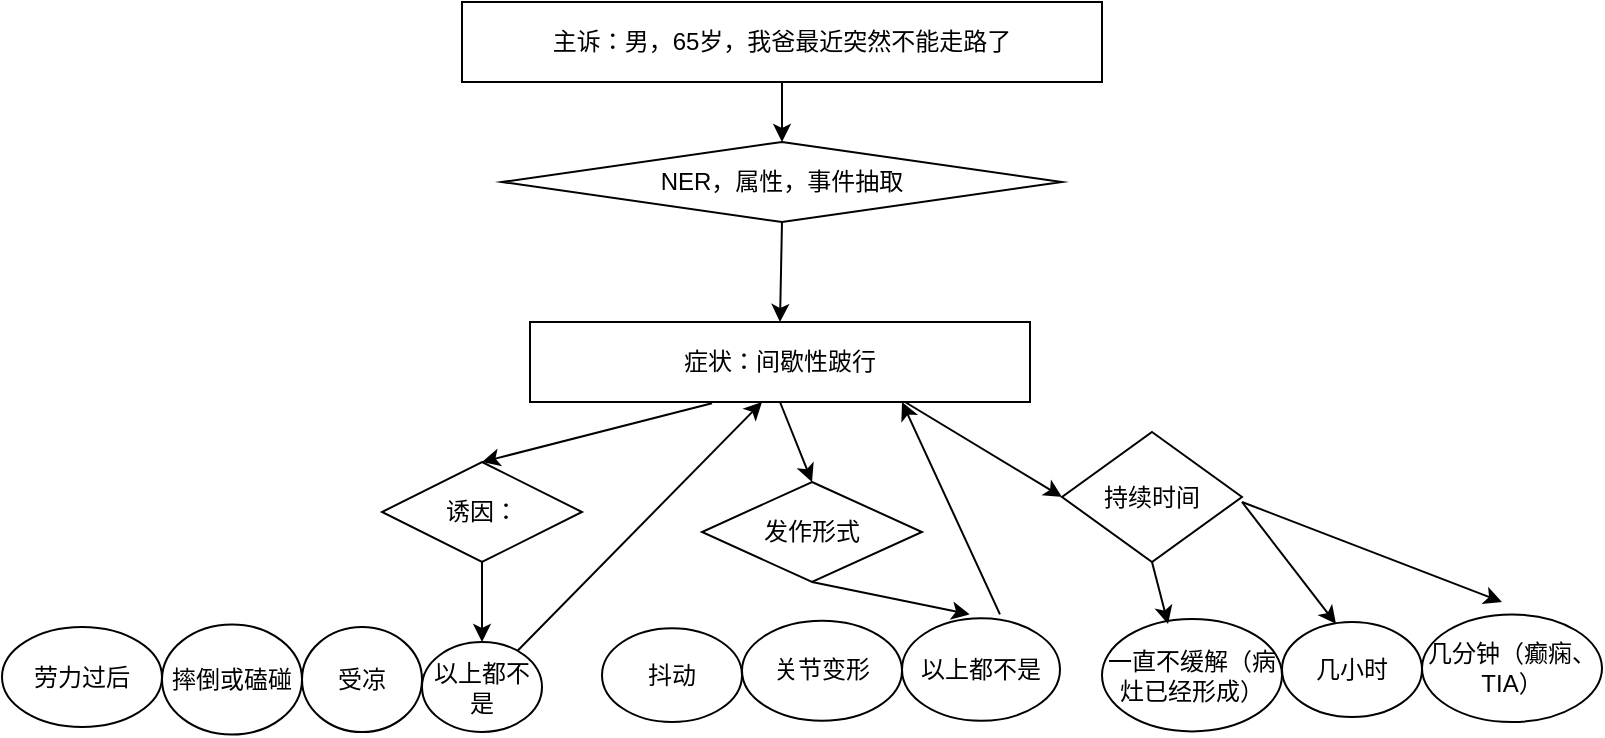 <mxfile version="20.0.4" type="github">
  <diagram id="HOxKXjVEEQHuZbr7ICWv" name="Page-1">
    <mxGraphModel dx="1865" dy="539" grid="1" gridSize="10" guides="1" tooltips="1" connect="1" arrows="1" fold="1" page="1" pageScale="1" pageWidth="827" pageHeight="1169" math="0" shadow="0">
      <root>
        <mxCell id="0" />
        <mxCell id="1" parent="0" />
        <mxCell id="X9wH3CNpNNGaRG8ekS3V-3" value="症状：间歇性跛行" style="rounded=0;whiteSpace=wrap;html=1;" vertex="1" parent="1">
          <mxGeometry x="164" y="160" width="250" height="40" as="geometry" />
        </mxCell>
        <mxCell id="X9wH3CNpNNGaRG8ekS3V-4" value="主诉：男，65岁，我爸最近突然不能走路了" style="rounded=0;whiteSpace=wrap;html=1;" vertex="1" parent="1">
          <mxGeometry x="130" width="320" height="40" as="geometry" />
        </mxCell>
        <mxCell id="X9wH3CNpNNGaRG8ekS3V-5" value="NER，属性，事件抽取" style="rhombus;whiteSpace=wrap;html=1;" vertex="1" parent="1">
          <mxGeometry x="150" y="70" width="280" height="40" as="geometry" />
        </mxCell>
        <mxCell id="X9wH3CNpNNGaRG8ekS3V-7" value="诱因：" style="rhombus;whiteSpace=wrap;html=1;" vertex="1" parent="1">
          <mxGeometry x="90" y="230" width="100" height="50" as="geometry" />
        </mxCell>
        <mxCell id="X9wH3CNpNNGaRG8ekS3V-10" value="劳力过后" style="ellipse;whiteSpace=wrap;html=1;" vertex="1" parent="1">
          <mxGeometry x="-100" y="312.5" width="80" height="50" as="geometry" />
        </mxCell>
        <mxCell id="X9wH3CNpNNGaRG8ekS3V-11" value="受凉" style="ellipse;whiteSpace=wrap;html=1;" vertex="1" parent="1">
          <mxGeometry x="50" y="312.5" width="60" height="52.5" as="geometry" />
        </mxCell>
        <mxCell id="X9wH3CNpNNGaRG8ekS3V-13" value="摔倒或磕碰" style="ellipse;whiteSpace=wrap;html=1;" vertex="1" parent="1">
          <mxGeometry x="-20" y="311.25" width="70" height="55" as="geometry" />
        </mxCell>
        <mxCell id="X9wH3CNpNNGaRG8ekS3V-14" value="以上都不是" style="ellipse;whiteSpace=wrap;html=1;" vertex="1" parent="1">
          <mxGeometry x="110" y="320" width="60" height="45" as="geometry" />
        </mxCell>
        <mxCell id="X9wH3CNpNNGaRG8ekS3V-15" value="" style="endArrow=classic;html=1;rounded=0;entryX=0.5;entryY=0;entryDx=0;entryDy=0;exitX=0.5;exitY=1;exitDx=0;exitDy=0;" edge="1" parent="1" source="X9wH3CNpNNGaRG8ekS3V-3" target="X9wH3CNpNNGaRG8ekS3V-20">
          <mxGeometry width="50" height="50" relative="1" as="geometry">
            <mxPoint x="415" y="190" as="sourcePoint" />
            <mxPoint x="465" y="140" as="targetPoint" />
          </mxGeometry>
        </mxCell>
        <mxCell id="X9wH3CNpNNGaRG8ekS3V-17" value="" style="endArrow=classic;html=1;rounded=0;exitX=0.5;exitY=1;exitDx=0;exitDy=0;entryX=0.428;entryY=-0.038;entryDx=0;entryDy=0;entryPerimeter=0;" edge="1" parent="1" source="X9wH3CNpNNGaRG8ekS3V-20" target="X9wH3CNpNNGaRG8ekS3V-23">
          <mxGeometry width="50" height="50" relative="1" as="geometry">
            <mxPoint x="520" y="290" as="sourcePoint" />
            <mxPoint x="570" y="240" as="targetPoint" />
          </mxGeometry>
        </mxCell>
        <mxCell id="X9wH3CNpNNGaRG8ekS3V-19" value="" style="endArrow=classic;html=1;rounded=0;entryX=0.464;entryY=1;entryDx=0;entryDy=0;entryPerimeter=0;" edge="1" parent="1" source="X9wH3CNpNNGaRG8ekS3V-14" target="X9wH3CNpNNGaRG8ekS3V-3">
          <mxGeometry width="50" height="50" relative="1" as="geometry">
            <mxPoint x="350" y="300" as="sourcePoint" />
            <mxPoint x="290" y="210" as="targetPoint" />
          </mxGeometry>
        </mxCell>
        <mxCell id="X9wH3CNpNNGaRG8ekS3V-20" value="发作形式" style="rhombus;whiteSpace=wrap;html=1;" vertex="1" parent="1">
          <mxGeometry x="250" y="240" width="110" height="50" as="geometry" />
        </mxCell>
        <mxCell id="X9wH3CNpNNGaRG8ekS3V-21" value="抖动" style="ellipse;whiteSpace=wrap;html=1;" vertex="1" parent="1">
          <mxGeometry x="200" y="313.13" width="70" height="46.87" as="geometry" />
        </mxCell>
        <mxCell id="X9wH3CNpNNGaRG8ekS3V-22" value="关节变形" style="ellipse;whiteSpace=wrap;html=1;" vertex="1" parent="1">
          <mxGeometry x="270" y="309.38" width="80" height="50" as="geometry" />
        </mxCell>
        <mxCell id="X9wH3CNpNNGaRG8ekS3V-23" value="以上都不是" style="ellipse;whiteSpace=wrap;html=1;" vertex="1" parent="1">
          <mxGeometry x="350" y="308.13" width="79" height="51.25" as="geometry" />
        </mxCell>
        <mxCell id="X9wH3CNpNNGaRG8ekS3V-26" value="持续时间" style="rhombus;whiteSpace=wrap;html=1;" vertex="1" parent="1">
          <mxGeometry x="430" y="215" width="90" height="65" as="geometry" />
        </mxCell>
        <mxCell id="X9wH3CNpNNGaRG8ekS3V-27" value="几分钟（癫痫、TIA）" style="ellipse;whiteSpace=wrap;html=1;" vertex="1" parent="1">
          <mxGeometry x="610" y="306.25" width="90" height="53.75" as="geometry" />
        </mxCell>
        <mxCell id="X9wH3CNpNNGaRG8ekS3V-28" value="几小时" style="ellipse;whiteSpace=wrap;html=1;" vertex="1" parent="1">
          <mxGeometry x="540" y="310" width="70" height="47.5" as="geometry" />
        </mxCell>
        <mxCell id="X9wH3CNpNNGaRG8ekS3V-29" value="一直不缓解（病灶已经形成）" style="ellipse;whiteSpace=wrap;html=1;" vertex="1" parent="1">
          <mxGeometry x="450" y="308.44" width="90" height="56.25" as="geometry" />
        </mxCell>
        <mxCell id="X9wH3CNpNNGaRG8ekS3V-30" value="" style="endArrow=classic;html=1;rounded=0;entryX=0;entryY=0.5;entryDx=0;entryDy=0;exitX=0.75;exitY=1;exitDx=0;exitDy=0;" edge="1" parent="1" source="X9wH3CNpNNGaRG8ekS3V-3" target="X9wH3CNpNNGaRG8ekS3V-26">
          <mxGeometry width="50" height="50" relative="1" as="geometry">
            <mxPoint x="450" y="180" as="sourcePoint" />
            <mxPoint x="500" y="130" as="targetPoint" />
          </mxGeometry>
        </mxCell>
        <mxCell id="X9wH3CNpNNGaRG8ekS3V-32" value="" style="endArrow=classic;html=1;rounded=0;entryX=0.386;entryY=0.021;entryDx=0;entryDy=0;entryPerimeter=0;" edge="1" parent="1" target="X9wH3CNpNNGaRG8ekS3V-28">
          <mxGeometry width="50" height="50" relative="1" as="geometry">
            <mxPoint x="520" y="250" as="sourcePoint" />
            <mxPoint x="570" y="200" as="targetPoint" />
          </mxGeometry>
        </mxCell>
        <mxCell id="X9wH3CNpNNGaRG8ekS3V-33" value="" style="endArrow=classic;html=1;rounded=0;exitX=0.5;exitY=1;exitDx=0;exitDy=0;" edge="1" parent="1" source="X9wH3CNpNNGaRG8ekS3V-4" target="X9wH3CNpNNGaRG8ekS3V-5">
          <mxGeometry width="50" height="50" relative="1" as="geometry">
            <mxPoint x="290" y="50" as="sourcePoint" />
            <mxPoint x="320" y="40" as="targetPoint" />
          </mxGeometry>
        </mxCell>
        <mxCell id="X9wH3CNpNNGaRG8ekS3V-34" value="" style="endArrow=classic;html=1;rounded=0;entryX=0.367;entryY=0.046;entryDx=0;entryDy=0;entryPerimeter=0;exitX=0.5;exitY=1;exitDx=0;exitDy=0;" edge="1" parent="1" source="X9wH3CNpNNGaRG8ekS3V-26" target="X9wH3CNpNNGaRG8ekS3V-29">
          <mxGeometry width="50" height="50" relative="1" as="geometry">
            <mxPoint x="480" y="280" as="sourcePoint" />
            <mxPoint x="530" y="230" as="targetPoint" />
          </mxGeometry>
        </mxCell>
        <mxCell id="X9wH3CNpNNGaRG8ekS3V-35" value="" style="endArrow=classic;html=1;rounded=0;exitX=0.5;exitY=1;exitDx=0;exitDy=0;entryX=0.5;entryY=0;entryDx=0;entryDy=0;" edge="1" parent="1" source="X9wH3CNpNNGaRG8ekS3V-5" target="X9wH3CNpNNGaRG8ekS3V-3">
          <mxGeometry width="50" height="50" relative="1" as="geometry">
            <mxPoint x="270" y="180" as="sourcePoint" />
            <mxPoint x="320" y="130" as="targetPoint" />
          </mxGeometry>
        </mxCell>
        <mxCell id="X9wH3CNpNNGaRG8ekS3V-36" value="" style="endArrow=classic;html=1;rounded=0;exitX=0.364;exitY=1.015;exitDx=0;exitDy=0;exitPerimeter=0;entryX=0.5;entryY=0;entryDx=0;entryDy=0;" edge="1" parent="1" source="X9wH3CNpNNGaRG8ekS3V-3" target="X9wH3CNpNNGaRG8ekS3V-7">
          <mxGeometry width="50" height="50" relative="1" as="geometry">
            <mxPoint x="170" y="240" as="sourcePoint" />
            <mxPoint x="220" y="190" as="targetPoint" />
          </mxGeometry>
        </mxCell>
        <mxCell id="X9wH3CNpNNGaRG8ekS3V-38" value="" style="endArrow=classic;html=1;rounded=0;entryX=0.5;entryY=0;entryDx=0;entryDy=0;exitX=0.5;exitY=1;exitDx=0;exitDy=0;" edge="1" parent="1" source="X9wH3CNpNNGaRG8ekS3V-7" target="X9wH3CNpNNGaRG8ekS3V-14">
          <mxGeometry width="50" height="50" relative="1" as="geometry">
            <mxPoint x="120" y="320" as="sourcePoint" />
            <mxPoint x="170" y="270" as="targetPoint" />
          </mxGeometry>
        </mxCell>
        <mxCell id="X9wH3CNpNNGaRG8ekS3V-39" value="" style="endArrow=classic;html=1;rounded=0;" edge="1" parent="1">
          <mxGeometry width="50" height="50" relative="1" as="geometry">
            <mxPoint x="520" y="250" as="sourcePoint" />
            <mxPoint x="650" y="300" as="targetPoint" />
          </mxGeometry>
        </mxCell>
        <mxCell id="X9wH3CNpNNGaRG8ekS3V-42" value="" style="endArrow=classic;html=1;rounded=0;exitX=0.62;exitY=-0.038;exitDx=0;exitDy=0;exitPerimeter=0;" edge="1" parent="1" source="X9wH3CNpNNGaRG8ekS3V-23">
          <mxGeometry width="50" height="50" relative="1" as="geometry">
            <mxPoint x="400" y="300" as="sourcePoint" />
            <mxPoint x="350" y="200" as="targetPoint" />
          </mxGeometry>
        </mxCell>
      </root>
    </mxGraphModel>
  </diagram>
</mxfile>
